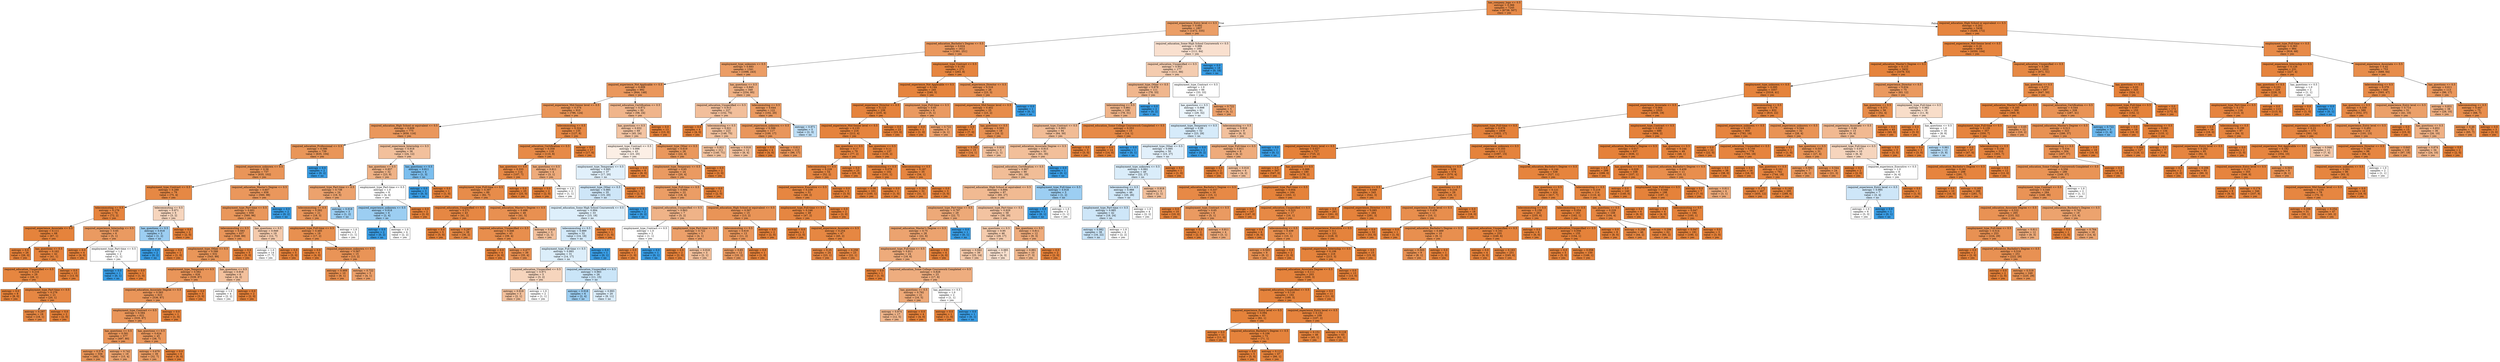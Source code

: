 digraph Tree {
node [shape=box, style="filled", color="black"] ;
0 [label="has_company_logo <= 0.5\nentropy = 0.366\nsamples = 7245\nvalue = [6738, 507]\nclass = yes", fillcolor="#e78a48"] ;
1 [label="required_experience_Entry level <= 0.5\nentropy = 0.692\nsamples = 1807\nvalue = [1472, 335]\nclass = yes", fillcolor="#eb9e66"] ;
0 -> 1 [labeldistance=2.5, labelangle=45, headlabel="True"] ;
2 [label="required_education_Bachelor's Degree <= 0.5\nentropy = 0.624\nsamples = 1612\nvalue = [1361, 251]\nclass = yes", fillcolor="#ea985e"] ;
1 -> 2 ;
3 [label="employment_type_unknown <= 0.5\nentropy = 0.683\nsamples = 1341\nvalue = [1098, 243]\nclass = yes", fillcolor="#eb9d65"] ;
2 -> 3 ;
4 [label="required_experience_Not Applicable <= 0.5\nentropy = 0.608\nsamples = 992\nvalue = [844, 148]\nclass = yes", fillcolor="#ea975c"] ;
3 -> 4 ;
5 [label="required_experience_Mid-Senior level <= 0.5\nentropy = 0.574\nsamples = 910\nvalue = [786, 124]\nclass = yes", fillcolor="#e99558"] ;
4 -> 5 ;
6 [label="required_education_High School or equivalent <= 0.5\nentropy = 0.609\nsamples = 775\nvalue = [659, 116]\nclass = yes", fillcolor="#ea975c"] ;
5 -> 6 ;
7 [label="required_education_Professional <= 0.5\nentropy = 0.586\nsamples = 739\nvalue = [635, 104]\nclass = yes", fillcolor="#e99659"] ;
6 -> 7 ;
8 [label="required_experience_unknown <= 0.5\nentropy = 0.58\nsamples = 737\nvalue = [635, 102]\nclass = yes", fillcolor="#e99559"] ;
7 -> 8 ;
9 [label="employment_type_Contract <= 0.5\nentropy = 0.289\nsamples = 79\nvalue = [75, 4]\nclass = yes", fillcolor="#e68844"] ;
8 -> 9 ;
10 [label="telecommuting <= 0.5\nentropy = 0.179\nsamples = 74\nvalue = [72, 2]\nclass = yes", fillcolor="#e6843e"] ;
9 -> 10 ;
11 [label="required_experience_Associate <= 0.5\nentropy = 0.111\nsamples = 68\nvalue = [67, 1]\nclass = yes", fillcolor="#e5833c"] ;
10 -> 11 ;
12 [label="entropy = 0.0\nsamples = 26\nvalue = [26, 0]\nclass = yes", fillcolor="#e58139"] ;
11 -> 12 ;
13 [label="has_questions <= 0.5\nentropy = 0.162\nsamples = 42\nvalue = [41, 1]\nclass = yes", fillcolor="#e6843e"] ;
11 -> 13 ;
14 [label="required_education_Unspecified <= 0.5\nentropy = 0.216\nsamples = 29\nvalue = [28, 1]\nclass = yes", fillcolor="#e68640"] ;
13 -> 14 ;
15 [label="entropy = 0.0\nsamples = 8\nvalue = [8, 0]\nclass = yes", fillcolor="#e58139"] ;
14 -> 15 ;
16 [label="employment_type_Part-time <= 0.5\nentropy = 0.276\nsamples = 21\nvalue = [20, 1]\nclass = yes", fillcolor="#e68743"] ;
14 -> 16 ;
17 [label="entropy = 0.297\nsamples = 19\nvalue = [18, 1]\nclass = yes", fillcolor="#e68844"] ;
16 -> 17 ;
18 [label="entropy = 0.0\nsamples = 2\nvalue = [2, 0]\nclass = yes", fillcolor="#e58139"] ;
16 -> 18 ;
19 [label="entropy = 0.0\nsamples = 13\nvalue = [13, 0]\nclass = yes", fillcolor="#e58139"] ;
13 -> 19 ;
20 [label="required_experience_Internship <= 0.5\nentropy = 0.65\nsamples = 6\nvalue = [5, 1]\nclass = yes", fillcolor="#ea9a61"] ;
10 -> 20 ;
21 [label="entropy = 0.0\nsamples = 4\nvalue = [4, 0]\nclass = yes", fillcolor="#e58139"] ;
20 -> 21 ;
22 [label="employment_type_Part-time <= 0.5\nentropy = 1.0\nsamples = 2\nvalue = [1, 1]\nclass = yes", fillcolor="#ffffff"] ;
20 -> 22 ;
23 [label="entropy = 0.0\nsamples = 1\nvalue = [0, 1]\nclass = no", fillcolor="#399de5"] ;
22 -> 23 ;
24 [label="entropy = 0.0\nsamples = 1\nvalue = [1, 0]\nclass = yes", fillcolor="#e58139"] ;
22 -> 24 ;
25 [label="telecommuting <= 0.5\nentropy = 0.971\nsamples = 5\nvalue = [3, 2]\nclass = yes", fillcolor="#f6d5bd"] ;
9 -> 25 ;
26 [label="has_questions <= 0.5\nentropy = 0.918\nsamples = 3\nvalue = [1, 2]\nclass = no", fillcolor="#9ccef2"] ;
25 -> 26 ;
27 [label="entropy = 0.0\nsamples = 2\nvalue = [0, 2]\nclass = no", fillcolor="#399de5"] ;
26 -> 27 ;
28 [label="entropy = 0.0\nsamples = 1\nvalue = [1, 0]\nclass = yes", fillcolor="#e58139"] ;
26 -> 28 ;
29 [label="entropy = 0.0\nsamples = 2\nvalue = [2, 0]\nclass = yes", fillcolor="#e58139"] ;
25 -> 29 ;
30 [label="required_education_Master's Degree <= 0.5\nentropy = 0.607\nsamples = 658\nvalue = [560, 98]\nclass = yes", fillcolor="#ea975c"] ;
8 -> 30 ;
31 [label="employment_type_Part-time <= 0.5\nentropy = 0.601\nsamples = 656\nvalue = [560, 96]\nclass = yes", fillcolor="#e9975b"] ;
30 -> 31 ;
32 [label="telecommuting <= 0.5\nentropy = 0.583\nsamples = 637\nvalue = [548, 89]\nclass = yes", fillcolor="#e99559"] ;
31 -> 32 ;
33 [label="employment_type_Other <= 0.5\nentropy = 0.586\nsamples = 632\nvalue = [543, 89]\nclass = yes", fillcolor="#e99659"] ;
32 -> 33 ;
34 [label="employment_type_Temporary <= 0.5\nentropy = 0.582\nsamples = 626\nvalue = [539, 87]\nclass = yes", fillcolor="#e99559"] ;
33 -> 34 ;
35 [label="required_education_Associate Degree <= 0.5\nentropy = 0.583\nsamples = 623\nvalue = [536, 87]\nclass = yes", fillcolor="#e99559"] ;
34 -> 35 ;
36 [label="employment_type_Contract <= 0.5\nentropy = 0.584\nsamples = 622\nvalue = [535, 87]\nclass = yes", fillcolor="#e99559"] ;
35 -> 36 ;
37 [label="has_questions <= 0.5\nentropy = 0.581\nsamples = 577\nvalue = [497, 80]\nclass = yes", fillcolor="#e99559"] ;
36 -> 37 ;
38 [label="entropy = 0.574\nsamples = 558\nvalue = [482, 76]\nclass = yes", fillcolor="#e99558"] ;
37 -> 38 ;
39 [label="entropy = 0.742\nsamples = 19\nvalue = [15, 4]\nclass = yes", fillcolor="#eca36e"] ;
37 -> 39 ;
40 [label="has_questions <= 0.5\nentropy = 0.624\nsamples = 45\nvalue = [38, 7]\nclass = yes", fillcolor="#ea985d"] ;
36 -> 40 ;
41 [label="entropy = 0.679\nsamples = 39\nvalue = [32, 7]\nclass = yes", fillcolor="#eb9d64"] ;
40 -> 41 ;
42 [label="entropy = 0.0\nsamples = 6\nvalue = [6, 0]\nclass = yes", fillcolor="#e58139"] ;
40 -> 42 ;
43 [label="entropy = 0.0\nsamples = 1\nvalue = [1, 0]\nclass = yes", fillcolor="#e58139"] ;
35 -> 43 ;
44 [label="entropy = 0.0\nsamples = 3\nvalue = [3, 0]\nclass = yes", fillcolor="#e58139"] ;
34 -> 44 ;
45 [label="has_questions <= 0.5\nentropy = 0.918\nsamples = 6\nvalue = [4, 2]\nclass = yes", fillcolor="#f2c09c"] ;
33 -> 45 ;
46 [label="entropy = 1.0\nsamples = 4\nvalue = [2, 2]\nclass = yes", fillcolor="#ffffff"] ;
45 -> 46 ;
47 [label="entropy = 0.0\nsamples = 2\nvalue = [2, 0]\nclass = yes", fillcolor="#e58139"] ;
45 -> 47 ;
48 [label="entropy = 0.0\nsamples = 5\nvalue = [5, 0]\nclass = yes", fillcolor="#e58139"] ;
32 -> 48 ;
49 [label="has_questions <= 0.5\nentropy = 0.949\nsamples = 19\nvalue = [12, 7]\nclass = yes", fillcolor="#f4caac"] ;
31 -> 49 ;
50 [label="entropy = 1.0\nsamples = 14\nvalue = [7, 7]\nclass = yes", fillcolor="#ffffff"] ;
49 -> 50 ;
51 [label="entropy = 0.0\nsamples = 5\nvalue = [5, 0]\nclass = yes", fillcolor="#e58139"] ;
49 -> 51 ;
52 [label="entropy = 0.0\nsamples = 2\nvalue = [0, 2]\nclass = no", fillcolor="#399de5"] ;
30 -> 52 ;
53 [label="entropy = 0.0\nsamples = 2\nvalue = [0, 2]\nclass = no", fillcolor="#399de5"] ;
7 -> 53 ;
54 [label="required_experience_Internship <= 0.5\nentropy = 0.918\nsamples = 36\nvalue = [24, 12]\nclass = yes", fillcolor="#f2c09c"] ;
6 -> 54 ;
55 [label="has_questions <= 0.5\nentropy = 0.857\nsamples = 32\nvalue = [23, 9]\nclass = yes", fillcolor="#efb286"] ;
54 -> 55 ;
56 [label="employment_type_Part-time <= 0.5\nentropy = 0.738\nsamples = 24\nvalue = [19, 5]\nclass = yes", fillcolor="#eca26d"] ;
55 -> 56 ;
57 [label="telecommuting <= 0.5\nentropy = 0.592\nsamples = 21\nvalue = [18, 3]\nclass = yes", fillcolor="#e9965a"] ;
56 -> 57 ;
58 [label="employment_type_Full-time <= 0.5\nentropy = 0.485\nsamples = 19\nvalue = [17, 2]\nclass = yes", fillcolor="#e89050"] ;
57 -> 58 ;
59 [label="entropy = 0.0\nsamples = 4\nvalue = [4, 0]\nclass = yes", fillcolor="#e58139"] ;
58 -> 59 ;
60 [label="required_experience_unknown <= 0.5\nentropy = 0.567\nsamples = 15\nvalue = [13, 2]\nclass = yes", fillcolor="#e99457"] ;
58 -> 60 ;
61 [label="entropy = 0.469\nsamples = 10\nvalue = [9, 1]\nclass = yes", fillcolor="#e88f4f"] ;
60 -> 61 ;
62 [label="entropy = 0.722\nsamples = 5\nvalue = [4, 1]\nclass = yes", fillcolor="#eca06a"] ;
60 -> 62 ;
63 [label="entropy = 1.0\nsamples = 2\nvalue = [1, 1]\nclass = yes", fillcolor="#ffffff"] ;
57 -> 63 ;
64 [label="entropy = 0.918\nsamples = 3\nvalue = [1, 2]\nclass = no", fillcolor="#9ccef2"] ;
56 -> 64 ;
65 [label="employment_type_Part-time <= 0.5\nentropy = 1.0\nsamples = 8\nvalue = [4, 4]\nclass = yes", fillcolor="#ffffff"] ;
55 -> 65 ;
66 [label="required_experience_unknown <= 0.5\nentropy = 0.918\nsamples = 6\nvalue = [2, 4]\nclass = no", fillcolor="#9ccef2"] ;
65 -> 66 ;
67 [label="entropy = 0.0\nsamples = 2\nvalue = [0, 2]\nclass = no", fillcolor="#399de5"] ;
66 -> 67 ;
68 [label="entropy = 1.0\nsamples = 4\nvalue = [2, 2]\nclass = yes", fillcolor="#ffffff"] ;
66 -> 68 ;
69 [label="entropy = 0.0\nsamples = 2\nvalue = [2, 0]\nclass = yes", fillcolor="#e58139"] ;
65 -> 69 ;
70 [label="has_questions <= 0.5\nentropy = 0.811\nsamples = 4\nvalue = [1, 3]\nclass = no", fillcolor="#7bbeee"] ;
54 -> 70 ;
71 [label="entropy = 0.0\nsamples = 3\nvalue = [0, 3]\nclass = no", fillcolor="#399de5"] ;
70 -> 71 ;
72 [label="entropy = 0.0\nsamples = 1\nvalue = [1, 0]\nclass = yes", fillcolor="#e58139"] ;
70 -> 72 ;
73 [label="telecommuting <= 0.5\nentropy = 0.324\nsamples = 135\nvalue = [127, 8]\nclass = yes", fillcolor="#e78945"] ;
5 -> 73 ;
74 [label="required_education_Certification <= 0.5\nentropy = 0.358\nsamples = 118\nvalue = [110, 8]\nclass = yes", fillcolor="#e78a47"] ;
73 -> 74 ;
75 [label="has_questions <= 0.5\nentropy = 0.333\nsamples = 114\nvalue = [107, 7]\nclass = yes", fillcolor="#e78946"] ;
74 -> 75 ;
76 [label="employment_type_Full-time <= 0.5\nentropy = 0.397\nsamples = 89\nvalue = [82, 7]\nclass = yes", fillcolor="#e78c4a"] ;
75 -> 76 ;
77 [label="required_education_Unspecified <= 0.5\nentropy = 0.271\nsamples = 43\nvalue = [41, 2]\nclass = yes", fillcolor="#e68743"] ;
76 -> 77 ;
78 [label="entropy = 0.0\nsamples = 5\nvalue = [5, 0]\nclass = yes", fillcolor="#e58139"] ;
77 -> 78 ;
79 [label="entropy = 0.297\nsamples = 38\nvalue = [36, 2]\nclass = yes", fillcolor="#e68844"] ;
77 -> 79 ;
80 [label="required_education_Master's Degree <= 0.5\nentropy = 0.496\nsamples = 46\nvalue = [41, 5]\nclass = yes", fillcolor="#e89051"] ;
76 -> 80 ;
81 [label="required_education_Unspecified <= 0.5\nentropy = 0.446\nsamples = 43\nvalue = [39, 4]\nclass = yes", fillcolor="#e88e4d"] ;
80 -> 81 ;
82 [label="entropy = 0.0\nsamples = 4\nvalue = [4, 0]\nclass = yes", fillcolor="#e58139"] ;
81 -> 82 ;
83 [label="entropy = 0.477\nsamples = 39\nvalue = [35, 4]\nclass = yes", fillcolor="#e88f50"] ;
81 -> 83 ;
84 [label="entropy = 0.918\nsamples = 3\nvalue = [2, 1]\nclass = yes", fillcolor="#f2c09c"] ;
80 -> 84 ;
85 [label="entropy = 0.0\nsamples = 25\nvalue = [25, 0]\nclass = yes", fillcolor="#e58139"] ;
75 -> 85 ;
86 [label="has_questions <= 0.5\nentropy = 0.811\nsamples = 4\nvalue = [3, 1]\nclass = yes", fillcolor="#eeab7b"] ;
74 -> 86 ;
87 [label="entropy = 0.0\nsamples = 2\nvalue = [2, 0]\nclass = yes", fillcolor="#e58139"] ;
86 -> 87 ;
88 [label="entropy = 1.0\nsamples = 2\nvalue = [1, 1]\nclass = yes", fillcolor="#ffffff"] ;
86 -> 88 ;
89 [label="entropy = 0.0\nsamples = 17\nvalue = [17, 0]\nclass = yes", fillcolor="#e58139"] ;
73 -> 89 ;
90 [label="required_education_Certification <= 0.5\nentropy = 0.872\nsamples = 82\nvalue = [58, 24]\nclass = yes", fillcolor="#f0b58b"] ;
4 -> 90 ;
91 [label="has_questions <= 0.5\nentropy = 0.932\nsamples = 69\nvalue = [45, 24]\nclass = yes", fillcolor="#f3c4a3"] ;
90 -> 91 ;
92 [label="employment_type_Contract <= 0.5\nentropy = 0.996\nsamples = 43\nvalue = [23, 20]\nclass = yes", fillcolor="#fcefe5"] ;
91 -> 92 ;
93 [label="employment_type_Temporary <= 0.5\nentropy = 0.995\nsamples = 37\nvalue = [17, 20]\nclass = no", fillcolor="#e1f0fb"] ;
92 -> 93 ;
94 [label="employment_type_Other <= 0.5\nentropy = 0.985\nsamples = 35\nvalue = [15, 20]\nclass = no", fillcolor="#cee6f8"] ;
93 -> 94 ;
95 [label="required_education_Some High School Coursework <= 0.5\nentropy = 0.994\nsamples = 33\nvalue = [15, 18]\nclass = no", fillcolor="#deeffb"] ;
94 -> 95 ;
96 [label="telecommuting <= 0.5\nentropy = 0.989\nsamples = 32\nvalue = [14, 18]\nclass = no", fillcolor="#d3e9f9"] ;
95 -> 96 ;
97 [label="employment_type_Full-time <= 0.5\nentropy = 0.993\nsamples = 31\nvalue = [14, 17]\nclass = no", fillcolor="#dceefa"] ;
96 -> 97 ;
98 [label="required_education_Unspecified <= 0.5\nentropy = 0.971\nsamples = 5\nvalue = [3, 2]\nclass = yes", fillcolor="#f6d5bd"] ;
97 -> 98 ;
99 [label="entropy = 0.918\nsamples = 3\nvalue = [2, 1]\nclass = yes", fillcolor="#f2c09c"] ;
98 -> 99 ;
100 [label="entropy = 1.0\nsamples = 2\nvalue = [1, 1]\nclass = yes", fillcolor="#ffffff"] ;
98 -> 100 ;
101 [label="required_education_Unspecified <= 0.5\nentropy = 0.983\nsamples = 26\nvalue = [11, 15]\nclass = no", fillcolor="#cae5f8"] ;
97 -> 101 ;
102 [label="entropy = 0.918\nsamples = 6\nvalue = [2, 4]\nclass = no", fillcolor="#9ccef2"] ;
101 -> 102 ;
103 [label="entropy = 0.993\nsamples = 20\nvalue = [9, 11]\nclass = no", fillcolor="#dbedfa"] ;
101 -> 103 ;
104 [label="entropy = 0.0\nsamples = 1\nvalue = [0, 1]\nclass = no", fillcolor="#399de5"] ;
96 -> 104 ;
105 [label="entropy = 0.0\nsamples = 1\nvalue = [1, 0]\nclass = yes", fillcolor="#e58139"] ;
95 -> 105 ;
106 [label="entropy = 0.0\nsamples = 2\nvalue = [0, 2]\nclass = no", fillcolor="#399de5"] ;
94 -> 106 ;
107 [label="entropy = 0.0\nsamples = 2\nvalue = [2, 0]\nclass = yes", fillcolor="#e58139"] ;
93 -> 107 ;
108 [label="entropy = 0.0\nsamples = 6\nvalue = [6, 0]\nclass = yes", fillcolor="#e58139"] ;
92 -> 108 ;
109 [label="employment_type_Other <= 0.5\nentropy = 0.619\nsamples = 26\nvalue = [22, 4]\nclass = yes", fillcolor="#ea985d"] ;
91 -> 109 ;
110 [label="employment_type_Temporary <= 0.5\nentropy = 0.65\nsamples = 24\nvalue = [20, 4]\nclass = yes", fillcolor="#ea9a61"] ;
109 -> 110 ;
111 [label="employment_type_Full-time <= 0.5\nentropy = 0.684\nsamples = 22\nvalue = [18, 4]\nclass = yes", fillcolor="#eb9d65"] ;
110 -> 111 ;
112 [label="required_education_Unspecified <= 0.5\nentropy = 0.863\nsamples = 7\nvalue = [5, 2]\nclass = yes", fillcolor="#efb388"] ;
111 -> 112 ;
113 [label="employment_type_Contract <= 0.5\nentropy = 1.0\nsamples = 2\nvalue = [1, 1]\nclass = yes", fillcolor="#ffffff"] ;
112 -> 113 ;
114 [label="entropy = 0.0\nsamples = 1\nvalue = [1, 0]\nclass = yes", fillcolor="#e58139"] ;
113 -> 114 ;
115 [label="entropy = 0.0\nsamples = 1\nvalue = [0, 1]\nclass = no", fillcolor="#399de5"] ;
113 -> 115 ;
116 [label="employment_type_Part-time <= 0.5\nentropy = 0.722\nsamples = 5\nvalue = [4, 1]\nclass = yes", fillcolor="#eca06a"] ;
112 -> 116 ;
117 [label="entropy = 0.0\nsamples = 2\nvalue = [2, 0]\nclass = yes", fillcolor="#e58139"] ;
116 -> 117 ;
118 [label="entropy = 0.918\nsamples = 3\nvalue = [2, 1]\nclass = yes", fillcolor="#f2c09c"] ;
116 -> 118 ;
119 [label="required_education_High School or equivalent <= 0.5\nentropy = 0.567\nsamples = 15\nvalue = [13, 2]\nclass = yes", fillcolor="#e99457"] ;
111 -> 119 ;
120 [label="telecommuting <= 0.5\nentropy = 0.619\nsamples = 13\nvalue = [11, 2]\nclass = yes", fillcolor="#ea985d"] ;
119 -> 120 ;
121 [label="entropy = 0.65\nsamples = 12\nvalue = [10, 2]\nclass = yes", fillcolor="#ea9a61"] ;
120 -> 121 ;
122 [label="entropy = 0.0\nsamples = 1\nvalue = [1, 0]\nclass = yes", fillcolor="#e58139"] ;
120 -> 122 ;
123 [label="entropy = 0.0\nsamples = 2\nvalue = [2, 0]\nclass = yes", fillcolor="#e58139"] ;
119 -> 123 ;
124 [label="entropy = 0.0\nsamples = 2\nvalue = [2, 0]\nclass = yes", fillcolor="#e58139"] ;
110 -> 124 ;
125 [label="entropy = 0.0\nsamples = 2\nvalue = [2, 0]\nclass = yes", fillcolor="#e58139"] ;
109 -> 125 ;
126 [label="entropy = 0.0\nsamples = 13\nvalue = [13, 0]\nclass = yes", fillcolor="#e58139"] ;
90 -> 126 ;
127 [label="has_questions <= 0.5\nentropy = 0.845\nsamples = 349\nvalue = [254, 95]\nclass = yes", fillcolor="#efb083"] ;
3 -> 127 ;
128 [label="required_education_Unspecified <= 0.5\nentropy = 0.915\nsamples = 227\nvalue = [152, 75]\nclass = yes", fillcolor="#f2bf9b"] ;
127 -> 128 ;
129 [label="entropy = 0.0\nsamples = 4\nvalue = [4, 0]\nclass = yes", fillcolor="#e58139"] ;
128 -> 129 ;
130 [label="telecommuting <= 0.5\nentropy = 0.921\nsamples = 223\nvalue = [148, 75]\nclass = yes", fillcolor="#f2c19d"] ;
128 -> 130 ;
131 [label="entropy = 0.921\nsamples = 211\nvalue = [140, 71]\nclass = yes", fillcolor="#f2c19d"] ;
130 -> 131 ;
132 [label="entropy = 0.918\nsamples = 12\nvalue = [8, 4]\nclass = yes", fillcolor="#f2c09c"] ;
130 -> 132 ;
133 [label="telecommuting <= 0.5\nentropy = 0.644\nsamples = 122\nvalue = [102, 20]\nclass = yes", fillcolor="#ea9a60"] ;
127 -> 133 ;
134 [label="required_experience_unknown <= 0.5\nentropy = 0.598\nsamples = 117\nvalue = [100, 17]\nclass = yes", fillcolor="#e9965b"] ;
133 -> 134 ;
135 [label="entropy = 0.0\nsamples = 4\nvalue = [4, 0]\nclass = yes", fillcolor="#e58139"] ;
134 -> 135 ;
136 [label="entropy = 0.611\nsamples = 113\nvalue = [96, 17]\nclass = yes", fillcolor="#ea975c"] ;
134 -> 136 ;
137 [label="entropy = 0.971\nsamples = 5\nvalue = [2, 3]\nclass = no", fillcolor="#bddef6"] ;
133 -> 137 ;
138 [label="employment_type_Contract <= 0.5\nentropy = 0.192\nsamples = 271\nvalue = [263, 8]\nclass = yes", fillcolor="#e6853f"] ;
2 -> 138 ;
139 [label="required_experience_Not Applicable <= 0.5\nentropy = 0.144\nsamples = 245\nvalue = [240, 5]\nclass = yes", fillcolor="#e6843d"] ;
138 -> 139 ;
140 [label="required_experience_Director <= 0.5\nentropy = 0.123\nsamples = 239\nvalue = [235, 4]\nclass = yes", fillcolor="#e5833c"] ;
139 -> 140 ;
141 [label="required_experience_Mid-Senior level <= 0.5\nentropy = 0.133\nsamples = 216\nvalue = [212, 4]\nclass = yes", fillcolor="#e5833d"] ;
140 -> 141 ;
142 [label="has_questions <= 0.5\nentropy = 0.17\nsamples = 79\nvalue = [77, 2]\nclass = yes", fillcolor="#e6843e"] ;
141 -> 142 ;
143 [label="telecommuting <= 0.5\nentropy = 0.229\nsamples = 54\nvalue = [52, 2]\nclass = yes", fillcolor="#e68641"] ;
142 -> 143 ;
144 [label="required_experience_Executive <= 0.5\nentropy = 0.239\nsamples = 51\nvalue = [49, 2]\nclass = yes", fillcolor="#e68641"] ;
143 -> 144 ;
145 [label="employment_type_Full-time <= 0.5\nentropy = 0.246\nsamples = 49\nvalue = [47, 2]\nclass = yes", fillcolor="#e68641"] ;
144 -> 145 ;
146 [label="entropy = 0.0\nsamples = 2\nvalue = [2, 0]\nclass = yes", fillcolor="#e58139"] ;
145 -> 146 ;
147 [label="required_experience_Associate <= 0.5\nentropy = 0.254\nsamples = 47\nvalue = [45, 2]\nclass = yes", fillcolor="#e68742"] ;
145 -> 147 ;
148 [label="entropy = 0.25\nsamples = 24\nvalue = [23, 1]\nclass = yes", fillcolor="#e68642"] ;
147 -> 148 ;
149 [label="entropy = 0.258\nsamples = 23\nvalue = [22, 1]\nclass = yes", fillcolor="#e68742"] ;
147 -> 149 ;
150 [label="entropy = 0.0\nsamples = 2\nvalue = [2, 0]\nclass = yes", fillcolor="#e58139"] ;
144 -> 150 ;
151 [label="entropy = 0.0\nsamples = 3\nvalue = [3, 0]\nclass = yes", fillcolor="#e58139"] ;
143 -> 151 ;
152 [label="entropy = 0.0\nsamples = 25\nvalue = [25, 0]\nclass = yes", fillcolor="#e58139"] ;
142 -> 152 ;
153 [label="has_questions <= 0.5\nentropy = 0.11\nsamples = 137\nvalue = [135, 2]\nclass = yes", fillcolor="#e5833c"] ;
141 -> 153 ;
154 [label="telecommuting <= 0.5\nentropy = 0.079\nsamples = 102\nvalue = [101, 1]\nclass = yes", fillcolor="#e5823b"] ;
153 -> 154 ;
155 [label="entropy = 0.08\nsamples = 101\nvalue = [100, 1]\nclass = yes", fillcolor="#e5823b"] ;
154 -> 155 ;
156 [label="entropy = 0.0\nsamples = 1\nvalue = [1, 0]\nclass = yes", fillcolor="#e58139"] ;
154 -> 156 ;
157 [label="telecommuting <= 0.5\nentropy = 0.187\nsamples = 35\nvalue = [34, 1]\nclass = yes", fillcolor="#e6853f"] ;
153 -> 157 ;
158 [label="entropy = 0.201\nsamples = 32\nvalue = [31, 1]\nclass = yes", fillcolor="#e6853f"] ;
157 -> 158 ;
159 [label="entropy = 0.0\nsamples = 3\nvalue = [3, 0]\nclass = yes", fillcolor="#e58139"] ;
157 -> 159 ;
160 [label="entropy = 0.0\nsamples = 23\nvalue = [23, 0]\nclass = yes", fillcolor="#e58139"] ;
140 -> 160 ;
161 [label="employment_type_Full-time <= 0.5\nentropy = 0.65\nsamples = 6\nvalue = [5, 1]\nclass = yes", fillcolor="#ea9a61"] ;
139 -> 161 ;
162 [label="entropy = 0.0\nsamples = 1\nvalue = [1, 0]\nclass = yes", fillcolor="#e58139"] ;
161 -> 162 ;
163 [label="entropy = 0.722\nsamples = 5\nvalue = [4, 1]\nclass = yes", fillcolor="#eca06a"] ;
161 -> 163 ;
164 [label="required_experience_Director <= 0.5\nentropy = 0.516\nsamples = 26\nvalue = [23, 3]\nclass = yes", fillcolor="#e89153"] ;
138 -> 164 ;
165 [label="required_experience_Mid-Senior level <= 0.5\nentropy = 0.402\nsamples = 25\nvalue = [23, 2]\nclass = yes", fillcolor="#e78c4a"] ;
164 -> 165 ;
166 [label="entropy = 0.0\nsamples = 7\nvalue = [7, 0]\nclass = yes", fillcolor="#e58139"] ;
165 -> 166 ;
167 [label="has_questions <= 0.5\nentropy = 0.503\nsamples = 18\nvalue = [16, 2]\nclass = yes", fillcolor="#e89152"] ;
165 -> 167 ;
168 [label="entropy = 0.353\nsamples = 15\nvalue = [14, 1]\nclass = yes", fillcolor="#e78a47"] ;
167 -> 168 ;
169 [label="entropy = 0.918\nsamples = 3\nvalue = [2, 1]\nclass = yes", fillcolor="#f2c09c"] ;
167 -> 169 ;
170 [label="entropy = 0.0\nsamples = 1\nvalue = [0, 1]\nclass = no", fillcolor="#399de5"] ;
164 -> 170 ;
171 [label="required_education_Some High School Coursework <= 0.5\nentropy = 0.986\nsamples = 195\nvalue = [111, 84]\nclass = yes", fillcolor="#f9e0cf"] ;
1 -> 171 ;
172 [label="required_education_Unspecified <= 0.5\nentropy = 0.953\nsamples = 177\nvalue = [111, 66]\nclass = yes", fillcolor="#f4ccaf"] ;
171 -> 172 ;
173 [label="employment_type_Other <= 0.5\nentropy = 0.878\nsamples = 111\nvalue = [78, 33]\nclass = yes", fillcolor="#f0b68d"] ;
172 -> 173 ;
174 [label="telecommuting <= 0.5\nentropy = 0.861\nsamples = 109\nvalue = [78, 31]\nclass = yes", fillcolor="#efb388"] ;
173 -> 174 ;
175 [label="employment_type_Contract <= 0.5\nentropy = 0.903\nsamples = 94\nvalue = [64, 30]\nclass = yes", fillcolor="#f1bc96"] ;
174 -> 175 ;
176 [label="required_education_Associate Degree <= 0.5\nentropy = 0.915\nsamples = 91\nvalue = [61, 30]\nclass = yes", fillcolor="#f2bf9a"] ;
175 -> 176 ;
177 [label="required_education_Certification <= 0.5\nentropy = 0.907\nsamples = 90\nvalue = [61, 29]\nclass = yes", fillcolor="#f1bd97"] ;
176 -> 177 ;
178 [label="required_education_High School or equivalent <= 0.5\nentropy = 0.894\nsamples = 87\nvalue = [60, 27]\nclass = yes", fillcolor="#f1ba92"] ;
177 -> 178 ;
179 [label="employment_type_Part-time <= 0.5\nentropy = 0.797\nsamples = 29\nvalue = [22, 7]\nclass = yes", fillcolor="#eda978"] ;
178 -> 179 ;
180 [label="required_education_Master's Degree <= 0.5\nentropy = 0.75\nsamples = 28\nvalue = [22, 6]\nclass = yes", fillcolor="#eca36f"] ;
179 -> 180 ;
181 [label="employment_type_Full-time <= 0.5\nentropy = 0.811\nsamples = 24\nvalue = [18, 6]\nclass = yes", fillcolor="#eeab7b"] ;
180 -> 181 ;
182 [label="entropy = 0.0\nsamples = 1\nvalue = [1, 0]\nclass = yes", fillcolor="#e58139"] ;
181 -> 182 ;
183 [label="required_education_Some College Coursework Completed <= 0.5\nentropy = 0.828\nsamples = 23\nvalue = [17, 6]\nclass = yes", fillcolor="#eead7f"] ;
181 -> 183 ;
184 [label="has_questions <= 0.5\nentropy = 0.792\nsamples = 21\nvalue = [16, 5]\nclass = yes", fillcolor="#eda877"] ;
183 -> 184 ;
185 [label="entropy = 0.874\nsamples = 17\nvalue = [12, 5]\nclass = yes", fillcolor="#f0b58b"] ;
184 -> 185 ;
186 [label="entropy = 0.0\nsamples = 4\nvalue = [4, 0]\nclass = yes", fillcolor="#e58139"] ;
184 -> 186 ;
187 [label="has_questions <= 0.5\nentropy = 1.0\nsamples = 2\nvalue = [1, 1]\nclass = yes", fillcolor="#ffffff"] ;
183 -> 187 ;
188 [label="entropy = 0.0\nsamples = 1\nvalue = [1, 0]\nclass = yes", fillcolor="#e58139"] ;
187 -> 188 ;
189 [label="entropy = 0.0\nsamples = 1\nvalue = [0, 1]\nclass = no", fillcolor="#399de5"] ;
187 -> 189 ;
190 [label="entropy = 0.0\nsamples = 4\nvalue = [4, 0]\nclass = yes", fillcolor="#e58139"] ;
180 -> 190 ;
191 [label="entropy = 0.0\nsamples = 1\nvalue = [0, 1]\nclass = no", fillcolor="#399de5"] ;
179 -> 191 ;
192 [label="employment_type_Part-time <= 0.5\nentropy = 0.929\nsamples = 58\nvalue = [38, 20]\nclass = yes", fillcolor="#f3c3a1"] ;
178 -> 192 ;
193 [label="has_questions <= 0.5\nentropy = 0.95\nsamples = 46\nvalue = [29, 17]\nclass = yes", fillcolor="#f4cbad"] ;
192 -> 193 ;
194 [label="entropy = 0.942\nsamples = 39\nvalue = [25, 14]\nclass = yes", fillcolor="#f4c8a8"] ;
193 -> 194 ;
195 [label="entropy = 0.985\nsamples = 7\nvalue = [4, 3]\nclass = yes", fillcolor="#f8e0ce"] ;
193 -> 195 ;
196 [label="has_questions <= 0.5\nentropy = 0.811\nsamples = 12\nvalue = [9, 3]\nclass = yes", fillcolor="#eeab7b"] ;
192 -> 196 ;
197 [label="entropy = 0.881\nsamples = 10\nvalue = [7, 3]\nclass = yes", fillcolor="#f0b78e"] ;
196 -> 197 ;
198 [label="entropy = 0.0\nsamples = 2\nvalue = [2, 0]\nclass = yes", fillcolor="#e58139"] ;
196 -> 198 ;
199 [label="employment_type_Full-time <= 0.5\nentropy = 0.918\nsamples = 3\nvalue = [1, 2]\nclass = no", fillcolor="#9ccef2"] ;
177 -> 199 ;
200 [label="entropy = 0.0\nsamples = 1\nvalue = [0, 1]\nclass = no", fillcolor="#399de5"] ;
199 -> 200 ;
201 [label="entropy = 1.0\nsamples = 2\nvalue = [1, 1]\nclass = yes", fillcolor="#ffffff"] ;
199 -> 201 ;
202 [label="entropy = 0.0\nsamples = 1\nvalue = [0, 1]\nclass = no", fillcolor="#399de5"] ;
176 -> 202 ;
203 [label="entropy = 0.0\nsamples = 3\nvalue = [3, 0]\nclass = yes", fillcolor="#e58139"] ;
175 -> 203 ;
204 [label="required_education_Some College Coursework Completed <= 0.5\nentropy = 0.353\nsamples = 15\nvalue = [14, 1]\nclass = yes", fillcolor="#e78a47"] ;
174 -> 204 ;
205 [label="entropy = 0.0\nsamples = 14\nvalue = [14, 0]\nclass = yes", fillcolor="#e58139"] ;
204 -> 205 ;
206 [label="entropy = 0.0\nsamples = 1\nvalue = [0, 1]\nclass = no", fillcolor="#399de5"] ;
204 -> 206 ;
207 [label="entropy = 0.0\nsamples = 2\nvalue = [0, 2]\nclass = no", fillcolor="#399de5"] ;
173 -> 207 ;
208 [label="employment_type_Contract <= 0.5\nentropy = 1.0\nsamples = 66\nvalue = [33, 33]\nclass = yes", fillcolor="#ffffff"] ;
172 -> 208 ;
209 [label="has_questions <= 0.5\nentropy = 0.998\nsamples = 61\nvalue = [29, 32]\nclass = no", fillcolor="#ecf6fd"] ;
208 -> 209 ;
210 [label="employment_type_Temporary <= 0.5\nentropy = 0.99\nsamples = 52\nvalue = [23, 29]\nclass = no", fillcolor="#d6ebfa"] ;
209 -> 210 ;
211 [label="employment_type_Other <= 0.5\nentropy = 0.995\nsamples = 50\nvalue = [23, 27]\nclass = no", fillcolor="#e2f0fb"] ;
210 -> 211 ;
212 [label="employment_type_unknown <= 0.5\nentropy = 0.992\nsamples = 49\nvalue = [22, 27]\nclass = no", fillcolor="#daedfa"] ;
211 -> 212 ;
213 [label="telecommuting <= 0.5\nentropy = 0.988\nsamples = 46\nvalue = [20, 26]\nclass = no", fillcolor="#d1e8f9"] ;
212 -> 213 ;
214 [label="employment_type_Part-time <= 0.5\nentropy = 0.985\nsamples = 42\nvalue = [18, 24]\nclass = no", fillcolor="#cee6f8"] ;
213 -> 214 ;
215 [label="entropy = 0.982\nsamples = 38\nvalue = [16, 22]\nclass = no", fillcolor="#c9e4f8"] ;
214 -> 215 ;
216 [label="entropy = 1.0\nsamples = 4\nvalue = [2, 2]\nclass = yes", fillcolor="#ffffff"] ;
214 -> 216 ;
217 [label="entropy = 1.0\nsamples = 4\nvalue = [2, 2]\nclass = yes", fillcolor="#ffffff"] ;
213 -> 217 ;
218 [label="entropy = 0.918\nsamples = 3\nvalue = [2, 1]\nclass = yes", fillcolor="#f2c09c"] ;
212 -> 218 ;
219 [label="entropy = 0.0\nsamples = 1\nvalue = [1, 0]\nclass = yes", fillcolor="#e58139"] ;
211 -> 219 ;
220 [label="entropy = 0.0\nsamples = 2\nvalue = [0, 2]\nclass = no", fillcolor="#399de5"] ;
210 -> 220 ;
221 [label="telecommuting <= 0.5\nentropy = 0.918\nsamples = 9\nvalue = [6, 3]\nclass = yes", fillcolor="#f2c09c"] ;
209 -> 221 ;
222 [label="employment_type_Full-time <= 0.5\nentropy = 0.811\nsamples = 8\nvalue = [6, 2]\nclass = yes", fillcolor="#eeab7b"] ;
221 -> 222 ;
223 [label="entropy = 0.0\nsamples = 2\nvalue = [2, 0]\nclass = yes", fillcolor="#e58139"] ;
222 -> 223 ;
224 [label="entropy = 0.918\nsamples = 6\nvalue = [4, 2]\nclass = yes", fillcolor="#f2c09c"] ;
222 -> 224 ;
225 [label="entropy = 0.0\nsamples = 1\nvalue = [0, 1]\nclass = no", fillcolor="#399de5"] ;
221 -> 225 ;
226 [label="entropy = 0.722\nsamples = 5\nvalue = [4, 1]\nclass = yes", fillcolor="#eca06a"] ;
208 -> 226 ;
227 [label="entropy = 0.0\nsamples = 18\nvalue = [0, 18]\nclass = no", fillcolor="#399de5"] ;
171 -> 227 ;
228 [label="required_education_High School or equivalent <= 0.5\nentropy = 0.202\nsamples = 5438\nvalue = [5266, 172]\nclass = yes", fillcolor="#e6853f"] ;
0 -> 228 [labeldistance=2.5, labelangle=-45, headlabel="False"] ;
229 [label="required_experience_Mid-Senior level <= 0.5\nentropy = 0.16\nsamples = 4454\nvalue = [4350, 104]\nclass = yes", fillcolor="#e6843e"] ;
228 -> 229 ;
230 [label="required_education_Master's Degree <= 0.5\nentropy = 0.115\nsamples = 3432\nvalue = [3379, 53]\nclass = yes", fillcolor="#e5833c"] ;
229 -> 230 ;
231 [label="employment_type_unknown <= 0.5\nentropy = 0.095\nsamples = 3357\nvalue = [3316, 41]\nclass = yes", fillcolor="#e5833b"] ;
230 -> 231 ;
232 [label="required_experience_Associate <= 0.5\nentropy = 0.064\nsamples = 2525\nvalue = [2506, 19]\nclass = yes", fillcolor="#e5823b"] ;
231 -> 232 ;
233 [label="employment_type_Full-time <= 0.5\nentropy = 0.076\nsamples = 1839\nvalue = [1822, 17]\nclass = yes", fillcolor="#e5823b"] ;
232 -> 233 ;
234 [label="required_experience_Entry level <= 0.5\nentropy = 0.027\nsamples = 727\nvalue = [725, 2]\nclass = yes", fillcolor="#e5813a"] ;
233 -> 234 ;
235 [label="entropy = 0.0\nsamples = 547\nvalue = [547, 0]\nclass = yes", fillcolor="#e58139"] ;
234 -> 235 ;
236 [label="has_questions <= 0.5\nentropy = 0.088\nsamples = 180\nvalue = [178, 2]\nclass = yes", fillcolor="#e5823b"] ;
234 -> 236 ;
237 [label="required_education_Bachelor's Degree <= 0.5\nentropy = 0.337\nsamples = 16\nvalue = [15, 1]\nclass = yes", fillcolor="#e78946"] ;
236 -> 237 ;
238 [label="entropy = 0.0\nsamples = 10\nvalue = [10, 0]\nclass = yes", fillcolor="#e58139"] ;
237 -> 238 ;
239 [label="employment_type_Contract <= 0.5\nentropy = 0.65\nsamples = 6\nvalue = [5, 1]\nclass = yes", fillcolor="#ea9a61"] ;
237 -> 239 ;
240 [label="entropy = 0.0\nsamples = 2\nvalue = [2, 0]\nclass = yes", fillcolor="#e58139"] ;
239 -> 240 ;
241 [label="entropy = 0.811\nsamples = 4\nvalue = [3, 1]\nclass = yes", fillcolor="#eeab7b"] ;
239 -> 241 ;
242 [label="employment_type_Part-time <= 0.5\nentropy = 0.054\nsamples = 164\nvalue = [163, 1]\nclass = yes", fillcolor="#e5823a"] ;
236 -> 242 ;
243 [label="entropy = 0.0\nsamples = 147\nvalue = [147, 0]\nclass = yes", fillcolor="#e58139"] ;
242 -> 243 ;
244 [label="required_education_Unspecified <= 0.5\nentropy = 0.323\nsamples = 17\nvalue = [16, 1]\nclass = yes", fillcolor="#e78945"] ;
242 -> 244 ;
245 [label="entropy = 0.0\nsamples = 6\nvalue = [6, 0]\nclass = yes", fillcolor="#e58139"] ;
244 -> 245 ;
246 [label="telecommuting <= 0.5\nentropy = 0.439\nsamples = 11\nvalue = [10, 1]\nclass = yes", fillcolor="#e88e4d"] ;
244 -> 246 ;
247 [label="entropy = 0.503\nsamples = 9\nvalue = [8, 1]\nclass = yes", fillcolor="#e89152"] ;
246 -> 247 ;
248 [label="entropy = 0.0\nsamples = 2\nvalue = [2, 0]\nclass = yes", fillcolor="#e58139"] ;
246 -> 248 ;
249 [label="required_experience_unknown <= 0.5\nentropy = 0.103\nsamples = 1112\nvalue = [1097, 15]\nclass = yes", fillcolor="#e5833c"] ;
233 -> 249 ;
250 [label="telecommuting <= 0.5\nentropy = 0.06\nsamples = 574\nvalue = [570, 4]\nclass = yes", fillcolor="#e5823a"] ;
249 -> 250 ;
251 [label="has_questions <= 0.5\nentropy = 0.049\nsamples = 545\nvalue = [542, 3]\nclass = yes", fillcolor="#e5823a"] ;
250 -> 251 ;
252 [label="entropy = 0.0\nsamples = 261\nvalue = [261, 0]\nclass = yes", fillcolor="#e58139"] ;
251 -> 252 ;
253 [label="required_experience_Director <= 0.5\nentropy = 0.085\nsamples = 284\nvalue = [281, 3]\nclass = yes", fillcolor="#e5823b"] ;
251 -> 253 ;
254 [label="required_experience_Executive <= 0.5\nentropy = 0.1\nsamples = 231\nvalue = [228, 3]\nclass = yes", fillcolor="#e5833c"] ;
253 -> 254 ;
255 [label="required_experience_Internship <= 0.5\nentropy = 0.106\nsamples = 216\nvalue = [213, 3]\nclass = yes", fillcolor="#e5833c"] ;
254 -> 255 ;
256 [label="required_education_Associate Degree <= 0.5\nentropy = 0.111\nsamples = 203\nvalue = [200, 3]\nclass = yes", fillcolor="#e5833c"] ;
255 -> 256 ;
257 [label="required_education_Unspecified <= 0.5\nentropy = 0.116\nsamples = 192\nvalue = [189, 3]\nclass = yes", fillcolor="#e5833c"] ;
256 -> 257 ;
258 [label="required_experience_Entry level <= 0.5\nentropy = 0.094\nsamples = 83\nvalue = [82, 1]\nclass = yes", fillcolor="#e5833b"] ;
257 -> 258 ;
259 [label="entropy = 0.0\nsamples = 11\nvalue = [11, 0]\nclass = yes", fillcolor="#e58139"] ;
258 -> 259 ;
260 [label="required_education_Bachelor's Degree <= 0.5\nentropy = 0.106\nsamples = 72\nvalue = [71, 1]\nclass = yes", fillcolor="#e5833c"] ;
258 -> 260 ;
261 [label="entropy = 0.0\nsamples = 5\nvalue = [5, 0]\nclass = yes", fillcolor="#e58139"] ;
260 -> 261 ;
262 [label="entropy = 0.112\nsamples = 67\nvalue = [66, 1]\nclass = yes", fillcolor="#e5833c"] ;
260 -> 262 ;
263 [label="required_experience_Entry level <= 0.5\nentropy = 0.132\nsamples = 109\nvalue = [107, 2]\nclass = yes", fillcolor="#e5833d"] ;
257 -> 263 ;
264 [label="entropy = 0.151\nsamples = 46\nvalue = [45, 1]\nclass = yes", fillcolor="#e6843d"] ;
263 -> 264 ;
265 [label="entropy = 0.118\nsamples = 63\nvalue = [62, 1]\nclass = yes", fillcolor="#e5833c"] ;
263 -> 265 ;
266 [label="entropy = 0.0\nsamples = 11\nvalue = [11, 0]\nclass = yes", fillcolor="#e58139"] ;
256 -> 266 ;
267 [label="entropy = 0.0\nsamples = 13\nvalue = [13, 0]\nclass = yes", fillcolor="#e58139"] ;
255 -> 267 ;
268 [label="entropy = 0.0\nsamples = 15\nvalue = [15, 0]\nclass = yes", fillcolor="#e58139"] ;
254 -> 268 ;
269 [label="entropy = 0.0\nsamples = 53\nvalue = [53, 0]\nclass = yes", fillcolor="#e58139"] ;
253 -> 269 ;
270 [label="has_questions <= 0.5\nentropy = 0.216\nsamples = 29\nvalue = [28, 1]\nclass = yes", fillcolor="#e68640"] ;
250 -> 270 ;
271 [label="required_experience_Entry level <= 0.5\nentropy = 0.439\nsamples = 11\nvalue = [10, 1]\nclass = yes", fillcolor="#e88e4d"] ;
270 -> 271 ;
272 [label="entropy = 0.0\nsamples = 1\nvalue = [1, 0]\nclass = yes", fillcolor="#e58139"] ;
271 -> 272 ;
273 [label="required_education_Bachelor's Degree <= 0.5\nentropy = 0.469\nsamples = 10\nvalue = [9, 1]\nclass = yes", fillcolor="#e88f4f"] ;
271 -> 273 ;
274 [label="entropy = 0.503\nsamples = 9\nvalue = [8, 1]\nclass = yes", fillcolor="#e89152"] ;
273 -> 274 ;
275 [label="entropy = 0.0\nsamples = 1\nvalue = [1, 0]\nclass = yes", fillcolor="#e58139"] ;
273 -> 275 ;
276 [label="entropy = 0.0\nsamples = 18\nvalue = [18, 0]\nclass = yes", fillcolor="#e58139"] ;
270 -> 276 ;
277 [label="required_education_Bachelor's Degree <= 0.5\nentropy = 0.144\nsamples = 538\nvalue = [527, 11]\nclass = yes", fillcolor="#e6843d"] ;
249 -> 277 ;
278 [label="has_questions <= 0.5\nentropy = 0.121\nsamples = 424\nvalue = [417, 7]\nclass = yes", fillcolor="#e5833c"] ;
277 -> 278 ;
279 [label="telecommuting <= 0.5\nentropy = 0.158\nsamples = 261\nvalue = [255, 6]\nclass = yes", fillcolor="#e6843e"] ;
278 -> 279 ;
280 [label="required_education_Unspecified <= 0.5\nentropy = 0.161\nsamples = 255\nvalue = [249, 6]\nclass = yes", fillcolor="#e6843e"] ;
279 -> 280 ;
281 [label="entropy = 0.0\nsamples = 4\nvalue = [4, 0]\nclass = yes", fillcolor="#e58139"] ;
280 -> 281 ;
282 [label="entropy = 0.163\nsamples = 251\nvalue = [245, 6]\nclass = yes", fillcolor="#e6843e"] ;
280 -> 282 ;
283 [label="entropy = 0.0\nsamples = 6\nvalue = [6, 0]\nclass = yes", fillcolor="#e58139"] ;
279 -> 283 ;
284 [label="telecommuting <= 0.5\nentropy = 0.054\nsamples = 163\nvalue = [162, 1]\nclass = yes", fillcolor="#e5823a"] ;
278 -> 284 ;
285 [label="required_education_Unspecified <= 0.5\nentropy = 0.056\nsamples = 155\nvalue = [154, 1]\nclass = yes", fillcolor="#e5823a"] ;
284 -> 285 ;
286 [label="entropy = 0.0\nsamples = 5\nvalue = [5, 0]\nclass = yes", fillcolor="#e58139"] ;
285 -> 286 ;
287 [label="entropy = 0.058\nsamples = 150\nvalue = [149, 1]\nclass = yes", fillcolor="#e5823a"] ;
285 -> 287 ;
288 [label="entropy = 0.0\nsamples = 8\nvalue = [8, 0]\nclass = yes", fillcolor="#e58139"] ;
284 -> 288 ;
289 [label="telecommuting <= 0.5\nentropy = 0.219\nsamples = 114\nvalue = [110, 4]\nclass = yes", fillcolor="#e68640"] ;
277 -> 289 ;
290 [label="has_questions <= 0.5\nentropy = 0.229\nsamples = 108\nvalue = [104, 4]\nclass = yes", fillcolor="#e68641"] ;
289 -> 290 ;
291 [label="entropy = 0.258\nsamples = 46\nvalue = [44, 2]\nclass = yes", fillcolor="#e68742"] ;
290 -> 291 ;
292 [label="entropy = 0.206\nsamples = 62\nvalue = [60, 2]\nclass = yes", fillcolor="#e68540"] ;
290 -> 292 ;
293 [label="entropy = 0.0\nsamples = 6\nvalue = [6, 0]\nclass = yes", fillcolor="#e58139"] ;
289 -> 293 ;
294 [label="employment_type_Contract <= 0.5\nentropy = 0.029\nsamples = 686\nvalue = [684, 2]\nclass = yes", fillcolor="#e5813a"] ;
232 -> 294 ;
295 [label="required_education_Bachelor's Degree <= 0.5\nentropy = 0.017\nsamples = 637\nvalue = [636, 1]\nclass = yes", fillcolor="#e58139"] ;
294 -> 295 ;
296 [label="entropy = 0.0\nsamples = 299\nvalue = [299, 0]\nclass = yes", fillcolor="#e58139"] ;
295 -> 296 ;
297 [label="has_questions <= 0.5\nentropy = 0.029\nsamples = 338\nvalue = [337, 1]\nclass = yes", fillcolor="#e5813a"] ;
295 -> 297 ;
298 [label="entropy = 0.0\nsamples = 140\nvalue = [140, 0]\nclass = yes", fillcolor="#e58139"] ;
297 -> 298 ;
299 [label="employment_type_Full-time <= 0.5\nentropy = 0.046\nsamples = 198\nvalue = [197, 1]\nclass = yes", fillcolor="#e5823a"] ;
297 -> 299 ;
300 [label="entropy = 0.0\nsamples = 4\nvalue = [4, 0]\nclass = yes", fillcolor="#e58139"] ;
299 -> 300 ;
301 [label="telecommuting <= 0.5\nentropy = 0.047\nsamples = 194\nvalue = [193, 1]\nclass = yes", fillcolor="#e5823a"] ;
299 -> 301 ;
302 [label="entropy = 0.047\nsamples = 191\nvalue = [190, 1]\nclass = yes", fillcolor="#e5823a"] ;
301 -> 302 ;
303 [label="entropy = 0.0\nsamples = 3\nvalue = [3, 0]\nclass = yes", fillcolor="#e58139"] ;
301 -> 303 ;
304 [label="has_questions <= 0.5\nentropy = 0.144\nsamples = 49\nvalue = [48, 1]\nclass = yes", fillcolor="#e6843d"] ;
294 -> 304 ;
305 [label="required_education_Bachelor's Degree <= 0.5\nentropy = 0.439\nsamples = 11\nvalue = [10, 1]\nclass = yes", fillcolor="#e88e4d"] ;
304 -> 305 ;
306 [label="entropy = 0.0\nsamples = 7\nvalue = [7, 0]\nclass = yes", fillcolor="#e58139"] ;
305 -> 306 ;
307 [label="entropy = 0.811\nsamples = 4\nvalue = [3, 1]\nclass = yes", fillcolor="#eeab7b"] ;
305 -> 307 ;
308 [label="entropy = 0.0\nsamples = 38\nvalue = [38, 0]\nclass = yes", fillcolor="#e58139"] ;
304 -> 308 ;
309 [label="telecommuting <= 0.5\nentropy = 0.176\nsamples = 832\nvalue = [810, 22]\nclass = yes", fillcolor="#e6843e"] ;
231 -> 309 ;
310 [label="required_experience_unknown <= 0.5\nentropy = 0.155\nsamples = 800\nvalue = [782, 18]\nclass = yes", fillcolor="#e6843e"] ;
309 -> 310 ;
311 [label="entropy = 0.0\nsamples = 22\nvalue = [22, 0]\nclass = yes", fillcolor="#e58139"] ;
310 -> 311 ;
312 [label="required_education_Unspecified <= 0.5\nentropy = 0.159\nsamples = 778\nvalue = [760, 18]\nclass = yes", fillcolor="#e6843e"] ;
310 -> 312 ;
313 [label="entropy = 0.0\nsamples = 16\nvalue = [16, 0]\nclass = yes", fillcolor="#e58139"] ;
312 -> 313 ;
314 [label="has_questions <= 0.5\nentropy = 0.161\nsamples = 762\nvalue = [744, 18]\nclass = yes", fillcolor="#e6843e"] ;
312 -> 314 ;
315 [label="entropy = 0.172\nsamples = 467\nvalue = [455, 12]\nclass = yes", fillcolor="#e6843e"] ;
314 -> 315 ;
316 [label="entropy = 0.143\nsamples = 295\nvalue = [289, 6]\nclass = yes", fillcolor="#e6843d"] ;
314 -> 316 ;
317 [label="required_experience_unknown <= 0.5\nentropy = 0.544\nsamples = 32\nvalue = [28, 4]\nclass = yes", fillcolor="#e99355"] ;
309 -> 317 ;
318 [label="entropy = 0.0\nsamples = 1\nvalue = [1, 0]\nclass = yes", fillcolor="#e58139"] ;
317 -> 318 ;
319 [label="has_questions <= 0.5\nentropy = 0.555\nsamples = 31\nvalue = [27, 4]\nclass = yes", fillcolor="#e99456"] ;
317 -> 319 ;
320 [label="entropy = 0.592\nsamples = 7\nvalue = [6, 1]\nclass = yes", fillcolor="#e9965a"] ;
319 -> 320 ;
321 [label="entropy = 0.544\nsamples = 24\nvalue = [21, 3]\nclass = yes", fillcolor="#e99355"] ;
319 -> 321 ;
322 [label="required_experience_Director <= 0.5\nentropy = 0.634\nsamples = 75\nvalue = [63, 12]\nclass = yes", fillcolor="#ea995f"] ;
230 -> 322 ;
323 [label="has_questions <= 0.5\nentropy = 0.371\nsamples = 56\nvalue = [52, 4]\nclass = yes", fillcolor="#e78b48"] ;
322 -> 323 ;
324 [label="required_experience_Associate <= 0.5\nentropy = 0.89\nsamples = 13\nvalue = [9, 4]\nclass = yes", fillcolor="#f1b991"] ;
323 -> 324 ;
325 [label="employment_type_Full-time <= 0.5\nentropy = 0.971\nsamples = 10\nvalue = [6, 4]\nclass = yes", fillcolor="#f6d5bd"] ;
324 -> 325 ;
326 [label="entropy = 0.0\nsamples = 2\nvalue = [2, 0]\nclass = yes", fillcolor="#e58139"] ;
325 -> 326 ;
327 [label="required_experience_Executive <= 0.5\nentropy = 1.0\nsamples = 8\nvalue = [4, 4]\nclass = yes", fillcolor="#ffffff"] ;
325 -> 327 ;
328 [label="required_experience_Entry level <= 0.5\nentropy = 0.985\nsamples = 7\nvalue = [3, 4]\nclass = no", fillcolor="#cee6f8"] ;
327 -> 328 ;
329 [label="entropy = 1.0\nsamples = 6\nvalue = [3, 3]\nclass = yes", fillcolor="#ffffff"] ;
328 -> 329 ;
330 [label="entropy = 0.0\nsamples = 1\nvalue = [0, 1]\nclass = no", fillcolor="#399de5"] ;
328 -> 330 ;
331 [label="entropy = 0.0\nsamples = 1\nvalue = [1, 0]\nclass = yes", fillcolor="#e58139"] ;
327 -> 331 ;
332 [label="entropy = 0.0\nsamples = 3\nvalue = [3, 0]\nclass = yes", fillcolor="#e58139"] ;
324 -> 332 ;
333 [label="entropy = 0.0\nsamples = 43\nvalue = [43, 0]\nclass = yes", fillcolor="#e58139"] ;
323 -> 333 ;
334 [label="employment_type_Full-time <= 0.5\nentropy = 0.982\nsamples = 19\nvalue = [11, 8]\nclass = yes", fillcolor="#f8ddc9"] ;
322 -> 334 ;
335 [label="entropy = 0.0\nsamples = 3\nvalue = [3, 0]\nclass = yes", fillcolor="#e58139"] ;
334 -> 335 ;
336 [label="has_questions <= 0.5\nentropy = 1.0\nsamples = 16\nvalue = [8, 8]\nclass = yes", fillcolor="#ffffff"] ;
334 -> 336 ;
337 [label="entropy = 0.0\nsamples = 3\nvalue = [3, 0]\nclass = yes", fillcolor="#e58139"] ;
336 -> 337 ;
338 [label="entropy = 0.961\nsamples = 13\nvalue = [5, 8]\nclass = no", fillcolor="#b5daf5"] ;
336 -> 338 ;
339 [label="required_education_Unspecified <= 0.5\nentropy = 0.286\nsamples = 1022\nvalue = [971, 51]\nclass = yes", fillcolor="#e68843"] ;
229 -> 339 ;
340 [label="has_questions <= 0.5\nentropy = 0.372\nsamples = 697\nvalue = [647, 50]\nclass = yes", fillcolor="#e78b48"] ;
339 -> 340 ;
341 [label="required_education_Master's Degree <= 0.5\nentropy = 0.165\nsamples = 369\nvalue = [360, 9]\nclass = yes", fillcolor="#e6843e"] ;
340 -> 341 ;
342 [label="employment_type_Full-time <= 0.5\nentropy = 0.139\nsamples = 357\nvalue = [350, 7]\nclass = yes", fillcolor="#e6843d"] ;
341 -> 342 ;
343 [label="entropy = 0.0\nsamples = 47\nvalue = [47, 0]\nclass = yes", fillcolor="#e58139"] ;
342 -> 343 ;
344 [label="telecommuting <= 0.5\nentropy = 0.156\nsamples = 310\nvalue = [303, 7]\nclass = yes", fillcolor="#e6843e"] ;
342 -> 344 ;
345 [label="required_education_Bachelor's Degree <= 0.5\nentropy = 0.161\nsamples = 298\nvalue = [291, 7]\nclass = yes", fillcolor="#e6843e"] ;
344 -> 345 ;
346 [label="entropy = 0.0\nsamples = 10\nvalue = [10, 0]\nclass = yes", fillcolor="#e58139"] ;
345 -> 346 ;
347 [label="entropy = 0.165\nsamples = 288\nvalue = [281, 7]\nclass = yes", fillcolor="#e6843e"] ;
345 -> 347 ;
348 [label="entropy = 0.0\nsamples = 12\nvalue = [12, 0]\nclass = yes", fillcolor="#e58139"] ;
344 -> 348 ;
349 [label="entropy = 0.65\nsamples = 12\nvalue = [10, 2]\nclass = yes", fillcolor="#ea9a61"] ;
341 -> 349 ;
350 [label="required_education_Certification <= 0.5\nentropy = 0.544\nsamples = 328\nvalue = [287, 41]\nclass = yes", fillcolor="#e99355"] ;
340 -> 350 ;
351 [label="required_education_Master's Degree <= 0.5\nentropy = 0.513\nsamples = 323\nvalue = [286, 37]\nclass = yes", fillcolor="#e89153"] ;
350 -> 351 ;
352 [label="telecommuting <= 0.5\nentropy = 0.534\nsamples = 304\nvalue = [267, 37]\nclass = yes", fillcolor="#e99254"] ;
351 -> 352 ;
353 [label="required_education_Some College Coursework Completed <= 0.5\nentropy = 0.556\nsamples = 286\nvalue = [249, 37]\nclass = yes", fillcolor="#e99456"] ;
352 -> 353 ;
354 [label="employment_type_Contract <= 0.5\nentropy = 0.548\nsamples = 284\nvalue = [248, 36]\nclass = yes", fillcolor="#e99356"] ;
353 -> 354 ;
355 [label="required_education_Associate Degree <= 0.5\nentropy = 0.532\nsamples = 265\nvalue = [233, 32]\nclass = yes", fillcolor="#e99254"] ;
354 -> 355 ;
356 [label="employment_type_Full-time <= 0.5\nentropy = 0.514\nsamples = 253\nvalue = [224, 29]\nclass = yes", fillcolor="#e89153"] ;
355 -> 356 ;
357 [label="entropy = 0.0\nsamples = 2\nvalue = [2, 0]\nclass = yes", fillcolor="#e58139"] ;
356 -> 357 ;
358 [label="required_education_Bachelor's Degree <= 0.5\nentropy = 0.516\nsamples = 251\nvalue = [222, 29]\nclass = yes", fillcolor="#e89153"] ;
356 -> 358 ;
359 [label="entropy = 0.0\nsamples = 2\nvalue = [2, 0]\nclass = yes", fillcolor="#e58139"] ;
358 -> 359 ;
360 [label="entropy = 0.519\nsamples = 249\nvalue = [220, 29]\nclass = yes", fillcolor="#e89253"] ;
358 -> 360 ;
361 [label="entropy = 0.811\nsamples = 12\nvalue = [9, 3]\nclass = yes", fillcolor="#eeab7b"] ;
355 -> 361 ;
362 [label="required_education_Bachelor's Degree <= 0.5\nentropy = 0.742\nsamples = 19\nvalue = [15, 4]\nclass = yes", fillcolor="#eca36e"] ;
354 -> 362 ;
363 [label="entropy = 0.0\nsamples = 1\nvalue = [1, 0]\nclass = yes", fillcolor="#e58139"] ;
362 -> 363 ;
364 [label="entropy = 0.764\nsamples = 18\nvalue = [14, 4]\nclass = yes", fillcolor="#eca572"] ;
362 -> 364 ;
365 [label="entropy = 1.0\nsamples = 2\nvalue = [1, 1]\nclass = yes", fillcolor="#ffffff"] ;
353 -> 365 ;
366 [label="entropy = 0.0\nsamples = 18\nvalue = [18, 0]\nclass = yes", fillcolor="#e58139"] ;
352 -> 366 ;
367 [label="entropy = 0.0\nsamples = 19\nvalue = [19, 0]\nclass = yes", fillcolor="#e58139"] ;
351 -> 367 ;
368 [label="entropy = 0.722\nsamples = 5\nvalue = [1, 4]\nclass = no", fillcolor="#6ab6ec"] ;
350 -> 368 ;
369 [label="has_questions <= 0.5\nentropy = 0.03\nsamples = 325\nvalue = [324, 1]\nclass = yes", fillcolor="#e5813a"] ;
339 -> 369 ;
370 [label="employment_type_Full-time <= 0.5\nentropy = 0.057\nsamples = 153\nvalue = [152, 1]\nclass = yes", fillcolor="#e5823a"] ;
369 -> 370 ;
371 [label="entropy = 0.0\nsamples = 19\nvalue = [19, 0]\nclass = yes", fillcolor="#e58139"] ;
370 -> 371 ;
372 [label="telecommuting <= 0.5\nentropy = 0.063\nsamples = 134\nvalue = [133, 1]\nclass = yes", fillcolor="#e5823a"] ;
370 -> 372 ;
373 [label="entropy = 0.066\nsamples = 127\nvalue = [126, 1]\nclass = yes", fillcolor="#e5823b"] ;
372 -> 373 ;
374 [label="entropy = 0.0\nsamples = 7\nvalue = [7, 0]\nclass = yes", fillcolor="#e58139"] ;
372 -> 374 ;
375 [label="entropy = 0.0\nsamples = 172\nvalue = [172, 0]\nclass = yes", fillcolor="#e58139"] ;
369 -> 375 ;
376 [label="employment_type_Full-time <= 0.5\nentropy = 0.363\nsamples = 984\nvalue = [916, 68]\nclass = yes", fillcolor="#e78a48"] ;
228 -> 376 ;
377 [label="required_experience_Internship <= 0.5\nentropy = 0.126\nsamples = 231\nvalue = [227, 4]\nclass = yes", fillcolor="#e5833c"] ;
376 -> 377 ;
378 [label="has_questions <= 0.5\nentropy = 0.101\nsamples = 229\nvalue = [226, 3]\nclass = yes", fillcolor="#e5833c"] ;
377 -> 378 ;
379 [label="employment_type_Part-time <= 0.5\nentropy = 0.173\nsamples = 116\nvalue = [113, 3]\nclass = yes", fillcolor="#e6843e"] ;
378 -> 379 ;
380 [label="entropy = 0.0\nsamples = 19\nvalue = [19, 0]\nclass = yes", fillcolor="#e58139"] ;
379 -> 380 ;
381 [label="telecommuting <= 0.5\nentropy = 0.199\nsamples = 97\nvalue = [94, 3]\nclass = yes", fillcolor="#e6853f"] ;
379 -> 381 ;
382 [label="required_experience_Entry level <= 0.5\nentropy = 0.202\nsamples = 95\nvalue = [92, 3]\nclass = yes", fillcolor="#e6853f"] ;
381 -> 382 ;
383 [label="entropy = 0.0\nsamples = 2\nvalue = [2, 0]\nclass = yes", fillcolor="#e58139"] ;
382 -> 383 ;
384 [label="entropy = 0.206\nsamples = 93\nvalue = [90, 3]\nclass = yes", fillcolor="#e68540"] ;
382 -> 384 ;
385 [label="entropy = 0.0\nsamples = 2\nvalue = [2, 0]\nclass = yes", fillcolor="#e58139"] ;
381 -> 385 ;
386 [label="entropy = 0.0\nsamples = 113\nvalue = [113, 0]\nclass = yes", fillcolor="#e58139"] ;
378 -> 386 ;
387 [label="has_questions <= 0.5\nentropy = 1.0\nsamples = 2\nvalue = [1, 1]\nclass = yes", fillcolor="#ffffff"] ;
377 -> 387 ;
388 [label="entropy = 0.0\nsamples = 1\nvalue = [1, 0]\nclass = yes", fillcolor="#e58139"] ;
387 -> 388 ;
389 [label="entropy = 0.0\nsamples = 1\nvalue = [0, 1]\nclass = no", fillcolor="#399de5"] ;
387 -> 389 ;
390 [label="required_experience_Associate <= 0.5\nentropy = 0.42\nsamples = 753\nvalue = [689, 64]\nclass = yes", fillcolor="#e78d4b"] ;
376 -> 390 ;
391 [label="telecommuting <= 0.5\nentropy = 0.379\nsamples = 640\nvalue = [593, 47]\nclass = yes", fillcolor="#e78b49"] ;
390 -> 391 ;
392 [label="has_questions <= 0.5\nentropy = 0.339\nsamples = 589\nvalue = [552, 37]\nclass = yes", fillcolor="#e78946"] ;
391 -> 392 ;
393 [label="required_experience_unknown <= 0.5\nentropy = 0.23\nsamples = 375\nvalue = [361, 14]\nclass = yes", fillcolor="#e68641"] ;
392 -> 393 ;
394 [label="required_experience_Not Applicable <= 0.5\nentropy = 0.182\nsamples = 364\nvalue = [354, 10]\nclass = yes", fillcolor="#e6853f"] ;
393 -> 394 ;
395 [label="required_experience_Entry level <= 0.5\nentropy = 0.171\nsamples = 355\nvalue = [346, 9]\nclass = yes", fillcolor="#e6843e"] ;
394 -> 395 ;
396 [label="entropy = 0.0\nsamples = 9\nvalue = [9, 0]\nclass = yes", fillcolor="#e58139"] ;
395 -> 396 ;
397 [label="entropy = 0.174\nsamples = 346\nvalue = [337, 9]\nclass = yes", fillcolor="#e6843e"] ;
395 -> 397 ;
398 [label="entropy = 0.503\nsamples = 9\nvalue = [8, 1]\nclass = yes", fillcolor="#e89152"] ;
394 -> 398 ;
399 [label="entropy = 0.946\nsamples = 11\nvalue = [7, 4]\nclass = yes", fillcolor="#f4c9aa"] ;
393 -> 399 ;
400 [label="required_experience_Entry level <= 0.5\nentropy = 0.492\nsamples = 214\nvalue = [191, 23]\nclass = yes", fillcolor="#e89051"] ;
392 -> 400 ;
401 [label="required_experience_Director <= 0.5\nentropy = 0.246\nsamples = 98\nvalue = [94, 4]\nclass = yes", fillcolor="#e68641"] ;
400 -> 401 ;
402 [label="required_experience_unknown <= 0.5\nentropy = 0.201\nsamples = 96\nvalue = [93, 3]\nclass = yes", fillcolor="#e6853f"] ;
401 -> 402 ;
403 [label="required_experience_Mid-Senior level <= 0.5\nentropy = 0.235\nsamples = 78\nvalue = [75, 3]\nclass = yes", fillcolor="#e68641"] ;
402 -> 403 ;
404 [label="entropy = 0.206\nsamples = 31\nvalue = [30, 1]\nclass = yes", fillcolor="#e68540"] ;
403 -> 404 ;
405 [label="entropy = 0.254\nsamples = 47\nvalue = [45, 2]\nclass = yes", fillcolor="#e68742"] ;
403 -> 405 ;
406 [label="entropy = 0.0\nsamples = 18\nvalue = [18, 0]\nclass = yes", fillcolor="#e58139"] ;
402 -> 406 ;
407 [label="entropy = 1.0\nsamples = 2\nvalue = [1, 1]\nclass = yes", fillcolor="#ffffff"] ;
401 -> 407 ;
408 [label="entropy = 0.643\nsamples = 116\nvalue = [97, 19]\nclass = yes", fillcolor="#ea9a60"] ;
400 -> 408 ;
409 [label="required_experience_Entry level <= 0.5\nentropy = 0.714\nsamples = 51\nvalue = [41, 10]\nclass = yes", fillcolor="#eba069"] ;
391 -> 409 ;
410 [label="entropy = 0.0\nsamples = 15\nvalue = [15, 0]\nclass = yes", fillcolor="#e58139"] ;
409 -> 410 ;
411 [label="has_questions <= 0.5\nentropy = 0.852\nsamples = 36\nvalue = [26, 10]\nclass = yes", fillcolor="#efb185"] ;
409 -> 411 ;
412 [label="entropy = 0.874\nsamples = 34\nvalue = [24, 10]\nclass = yes", fillcolor="#f0b58b"] ;
411 -> 412 ;
413 [label="entropy = 0.0\nsamples = 2\nvalue = [2, 0]\nclass = yes", fillcolor="#e58139"] ;
411 -> 413 ;
414 [label="has_questions <= 0.5\nentropy = 0.611\nsamples = 113\nvalue = [96, 17]\nclass = yes", fillcolor="#ea975c"] ;
390 -> 414 ;
415 [label="entropy = 0.831\nsamples = 38\nvalue = [28, 10]\nclass = yes", fillcolor="#eeae80"] ;
414 -> 415 ;
416 [label="telecommuting <= 0.5\nentropy = 0.447\nsamples = 75\nvalue = [68, 7]\nclass = yes", fillcolor="#e88e4d"] ;
414 -> 416 ;
417 [label="entropy = 0.46\nsamples = 72\nvalue = [65, 7]\nclass = yes", fillcolor="#e88f4e"] ;
416 -> 417 ;
418 [label="entropy = 0.0\nsamples = 3\nvalue = [3, 0]\nclass = yes", fillcolor="#e58139"] ;
416 -> 418 ;
}